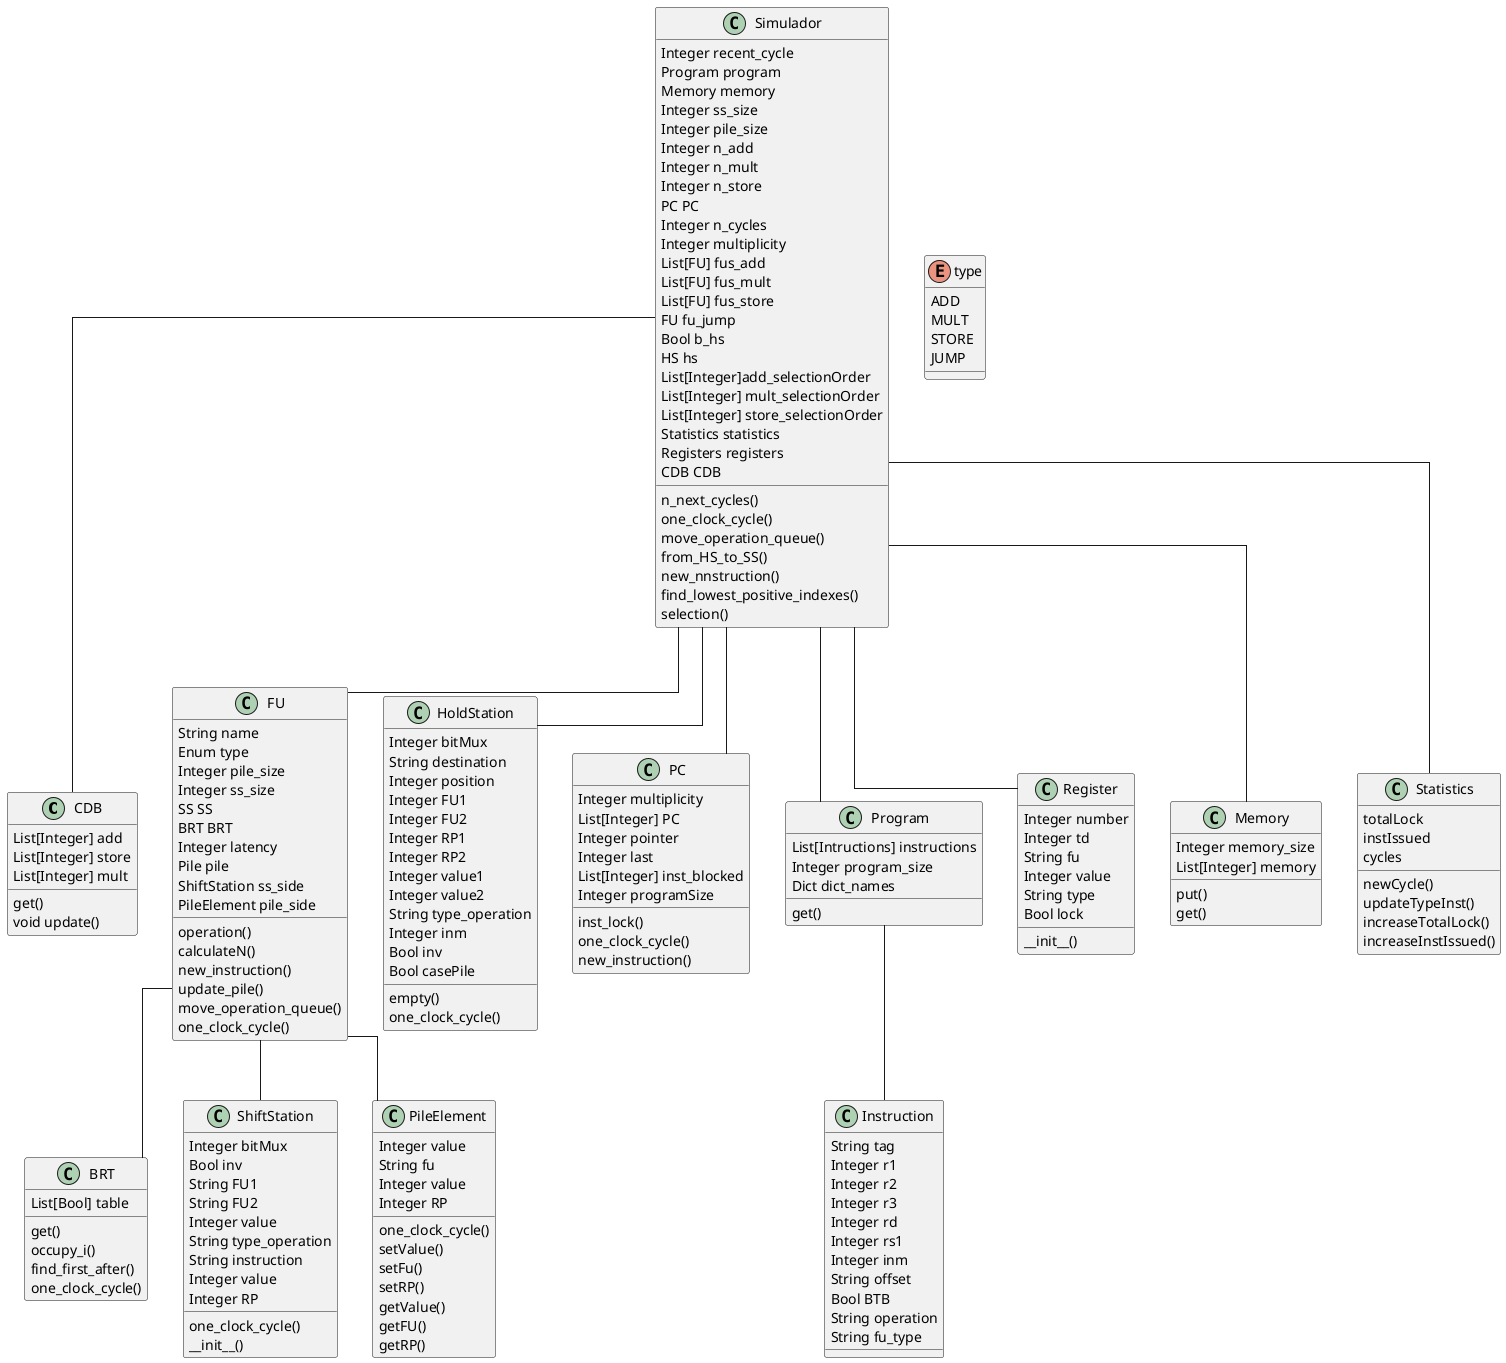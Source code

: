 
@startuml

skinparam linetype ortho
class CDB {
    get()
    void update()
        List[Integer] add
    List[Integer] store
    List[Integer] mult
}
class BRT {
    get()
    occupy_i()
    find_first_after()
    one_clock_cycle()
       List[Bool] table
}
class FU {
    operation()
    calculateN()
    new_instruction()
    update_pile()
    move_operation_queue()
    one_clock_cycle()
        String name
    Enum type
    Integer pile_size
    Integer ss_size
    SS SS
    BRT BRT
    Integer latency
    Pile pile
    ShiftStation ss_side
    PileElement pile_side

}
enum type{
  ADD
  MULT
  STORE
  JUMP
  }

class HoldStation {
    empty()
    one_clock_cycle()
        Integer bitMux
    String destination
    Integer position
    Integer FU1
    Integer FU2
    Integer RP1
    Integer RP2
    Integer value1
    Integer value2
    String type_operation
    Integer inm
    Bool inv
    Bool casePile


}

class PC {
    inst_lock()
    one_clock_cycle()
    new_instruction()
        Integer multiplicity
    List[Integer] PC
    Integer pointer
    Integer last
    List[Integer] inst_blocked
    Integer programSize
    
}
class Program {
    get()
        List[Intructions] instructions
    Integer program_size
    Dict dict_names

}
class Instruction {

        String tag
    Integer r1
    Integer r2
    Integer r3
    Integer rd
    Integer rs1
    Integer inm
    String offset
    Bool BTB
    String operation
    String fu_type

}
class Register {
    
        Integer number
    Integer td
    String fu
    Integer value
    String type
    Bool lock
    __init__()
}


class ShiftStation {
    one_clock_cycle()
        Integer bitMux
    Bool inv
    String FU1
    String FU2
    Integer value
    String type_operation
    String instruction
    Integer value
    Integer RP
    __init__()
}


class PileElement {
    one_clock_cycle()
    setValue()
    setFu()
    setRP()
    getValue()
    getFU()
    getRP()
        Integer value
    String fu
    Integer value
    Integer RP
}
class Memory {
    put()
    get()
        Integer memory_size
    List[Integer] memory

}

class Simulador {
    n_next_cycles()
    one_clock_cycle()
    move_operation_queue()
    from_HS_to_SS()
    new_nnstruction()
    find_lowest_positive_indexes()
    selection()
        Integer recent_cycle
    Program program
    Memory memory
    Integer ss_size
    Integer pile_size
    Integer n_add
    Integer n_mult
    Integer n_store
    PC PC
    Integer n_cycles
    Integer multiplicity
    List[FU] fus_add
    List[FU] fus_mult
    List[FU] fus_store
    FU fu_jump
    Bool b_hs
    HS hs
    List[Integer]add_selectionOrder
    List[Integer] mult_selectionOrder
    List[Integer] store_selectionOrder
    Statistics statistics
    Registers registers
    CDB CDB
}
class Statistics {
    newCycle()
    updateTypeInst()
    increaseTotalLock()
    increaseInstIssued()
        totalLock
    instIssued
    cycles

}
Simulador -- CDB
Simulador --  FU
Simulador -- Memory
Simulador -- Statistics
Simulador -- HoldStation
Simulador -- PC
Simulador -- Program
FU -- BRT
Program --  Instruction

FU -- ShiftStation
FU -- PileElement


Simulador -- Register




@enduml






